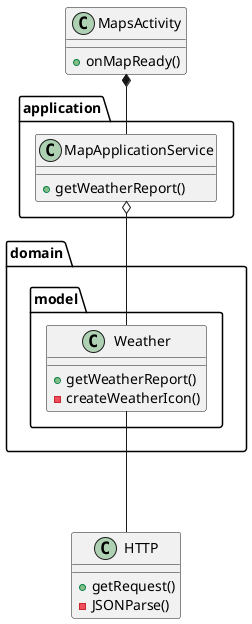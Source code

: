 @startuml

class MapsActivity {
  + onMapReady()
}

package application {

  class MapApplicationService {
    + getWeatherReport()
  }

}

package domain {
  package model {
    
    class Weather {
      + getWeatherReport()
      - createWeatherIcon()
    }

  }
}

class HTTP {
  + getRequest()
  - JSONParse()
}

MapsActivity *-- MapApplicationService
MapApplicationService o-- Weather
Weather --- HTTP

@enduml